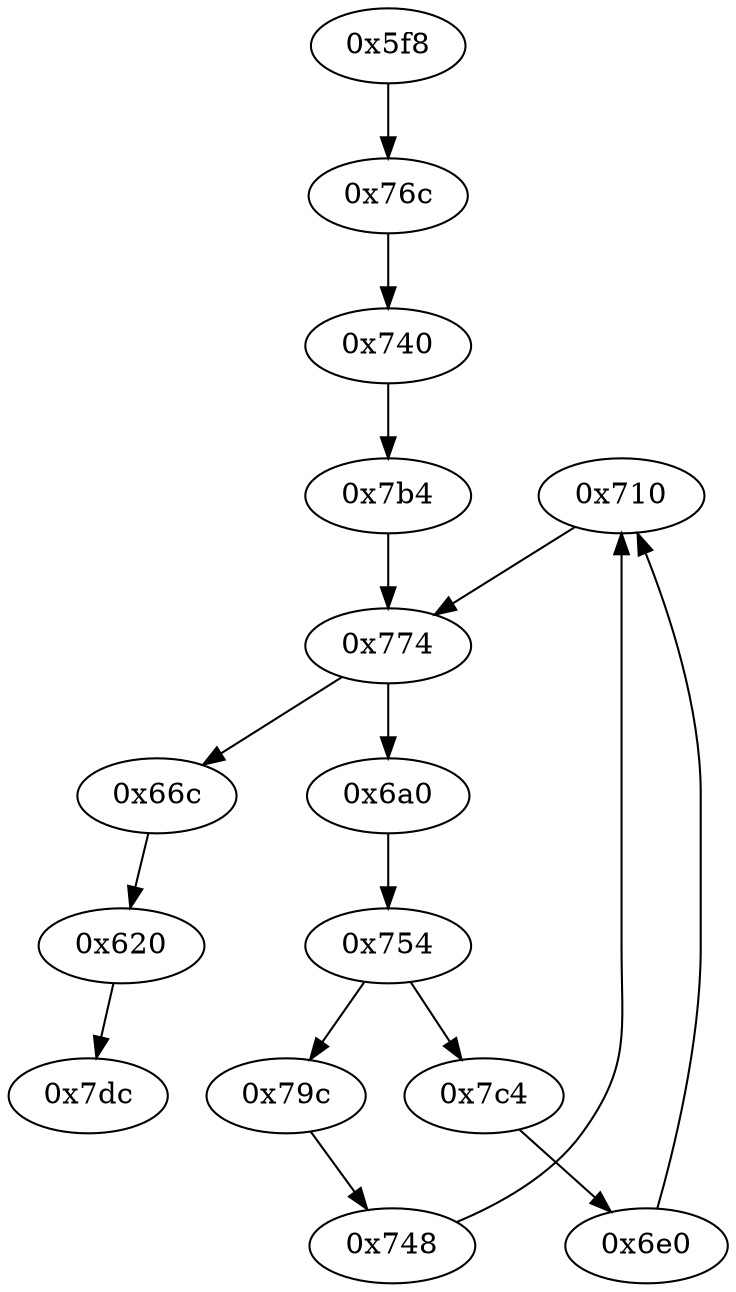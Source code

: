 strict digraph "" {
	"0x710"	 [opcode="[u'ldr', u'mov', u'add', u'mov', u'b']"];
	"0x774"	 [opcode="[u'str', u'str', u'ldr', u'ldrb', u'ldr', u'ldr', u'ldr', u'cmp', u'mov', u'b']"];
	"0x710" -> "0x774";
	"0x620"	 [opcode="[u'ldr', u'mov', u'bl', u'ldr']"];
	"0x7dc"	 [opcode="[u'mov', u'sub', u'pop']"];
	"0x620" -> "0x7dc";
	"0x66c"	 [opcode="[u'b']"];
	"0x66c" -> "0x620";
	"0x6a0"	 [opcode="[u'ldr', u'cmp', u'mov', u'mov', u'strb', u'ldr', u'b']"];
	"0x754"	 [opcode="[u'ldrb', u'ldr', u'ldr', u'cmp', u'mov', u'b']"];
	"0x6a0" -> "0x754";
	"0x740"	 [opcode="[u'ldr', u'b']"];
	"0x7b4"	 [opcode="[u'mov', u'mov', u'mov', u'b']"];
	"0x740" -> "0x7b4";
	"0x748"	 [opcode="[u'ldr', u'mov', u'b']"];
	"0x748" -> "0x710";
	"0x76c"	 [opcode="[u'ldr', u'b']"];
	"0x76c" -> "0x740";
	"0x6e0"	 [opcode="[u'ldr', u'mov', u'b']"];
	"0x6e0" -> "0x710";
	"0x79c"	 [opcode="[u'ldr', u'ldr', u'add', u'str', u'ldr', u'b']"];
	"0x754" -> "0x79c";
	"0x7c4"	 [opcode="[u'ldr', u'ldr', u'mul', u'str', u'ldr', u'b']"];
	"0x754" -> "0x7c4";
	"0x79c" -> "0x748";
	"0x7c4" -> "0x6e0";
	"0x7b4" -> "0x774";
	"0x5f8"	 [opcode="[u'push', u'add', u'sub', u'mov', u'ldr', u'ldr', u'ldr', u'ldr', u'add', u'b']"];
	"0x5f8" -> "0x76c";
	"0x774" -> "0x66c";
	"0x774" -> "0x6a0";
}
